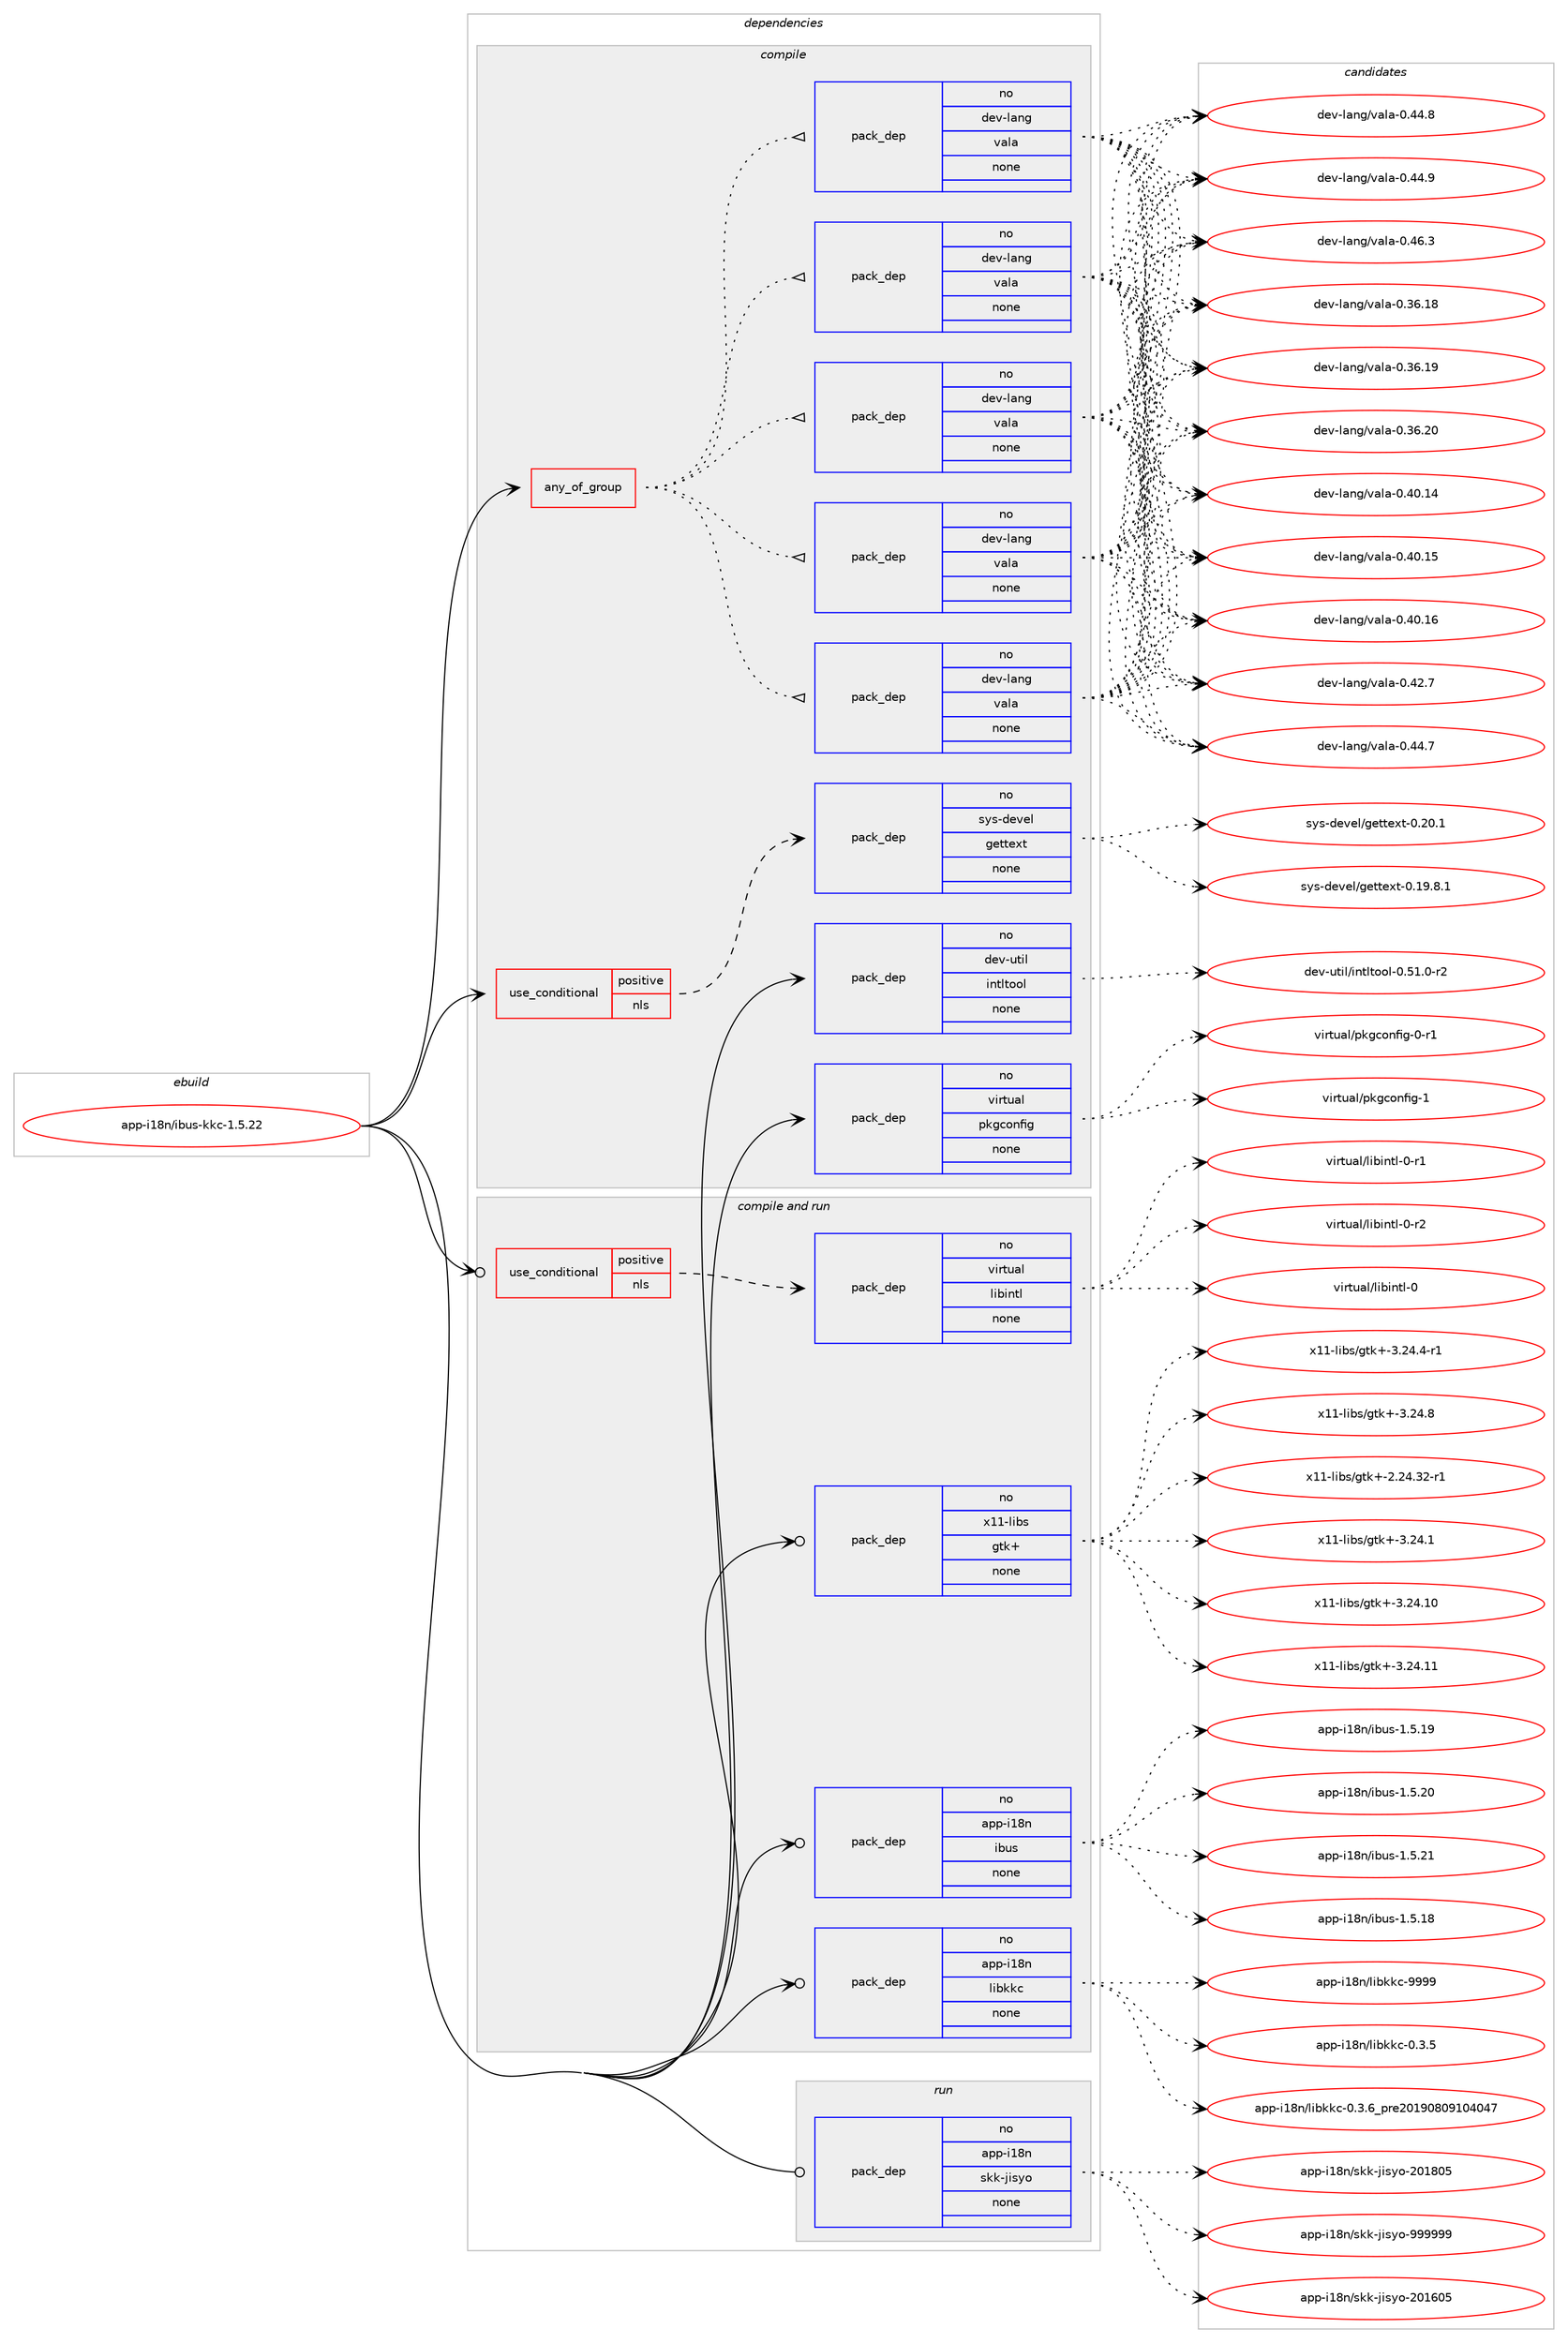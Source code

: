 digraph prolog {

# *************
# Graph options
# *************

newrank=true;
concentrate=true;
compound=true;
graph [rankdir=LR,fontname=Helvetica,fontsize=10,ranksep=1.5];#, ranksep=2.5, nodesep=0.2];
edge  [arrowhead=vee];
node  [fontname=Helvetica,fontsize=10];

# **********
# The ebuild
# **********

subgraph cluster_leftcol {
color=gray;
rank=same;
label=<<i>ebuild</i>>;
id [label="app-i18n/ibus-kkc-1.5.22", color=red, width=4, href="../app-i18n/ibus-kkc-1.5.22.svg"];
}

# ****************
# The dependencies
# ****************

subgraph cluster_midcol {
color=gray;
label=<<i>dependencies</i>>;
subgraph cluster_compile {
fillcolor="#eeeeee";
style=filled;
label=<<i>compile</i>>;
subgraph any8598 {
dependency494857 [label=<<TABLE BORDER="0" CELLBORDER="1" CELLSPACING="0" CELLPADDING="4"><TR><TD CELLPADDING="10">any_of_group</TD></TR></TABLE>>, shape=none, color=red];subgraph pack367619 {
dependency494858 [label=<<TABLE BORDER="0" CELLBORDER="1" CELLSPACING="0" CELLPADDING="4" WIDTH="220"><TR><TD ROWSPAN="6" CELLPADDING="30">pack_dep</TD></TR><TR><TD WIDTH="110">no</TD></TR><TR><TD>dev-lang</TD></TR><TR><TD>vala</TD></TR><TR><TD>none</TD></TR><TR><TD></TD></TR></TABLE>>, shape=none, color=blue];
}
dependency494857:e -> dependency494858:w [weight=20,style="dotted",arrowhead="oinv"];
subgraph pack367620 {
dependency494859 [label=<<TABLE BORDER="0" CELLBORDER="1" CELLSPACING="0" CELLPADDING="4" WIDTH="220"><TR><TD ROWSPAN="6" CELLPADDING="30">pack_dep</TD></TR><TR><TD WIDTH="110">no</TD></TR><TR><TD>dev-lang</TD></TR><TR><TD>vala</TD></TR><TR><TD>none</TD></TR><TR><TD></TD></TR></TABLE>>, shape=none, color=blue];
}
dependency494857:e -> dependency494859:w [weight=20,style="dotted",arrowhead="oinv"];
subgraph pack367621 {
dependency494860 [label=<<TABLE BORDER="0" CELLBORDER="1" CELLSPACING="0" CELLPADDING="4" WIDTH="220"><TR><TD ROWSPAN="6" CELLPADDING="30">pack_dep</TD></TR><TR><TD WIDTH="110">no</TD></TR><TR><TD>dev-lang</TD></TR><TR><TD>vala</TD></TR><TR><TD>none</TD></TR><TR><TD></TD></TR></TABLE>>, shape=none, color=blue];
}
dependency494857:e -> dependency494860:w [weight=20,style="dotted",arrowhead="oinv"];
subgraph pack367622 {
dependency494861 [label=<<TABLE BORDER="0" CELLBORDER="1" CELLSPACING="0" CELLPADDING="4" WIDTH="220"><TR><TD ROWSPAN="6" CELLPADDING="30">pack_dep</TD></TR><TR><TD WIDTH="110">no</TD></TR><TR><TD>dev-lang</TD></TR><TR><TD>vala</TD></TR><TR><TD>none</TD></TR><TR><TD></TD></TR></TABLE>>, shape=none, color=blue];
}
dependency494857:e -> dependency494861:w [weight=20,style="dotted",arrowhead="oinv"];
subgraph pack367623 {
dependency494862 [label=<<TABLE BORDER="0" CELLBORDER="1" CELLSPACING="0" CELLPADDING="4" WIDTH="220"><TR><TD ROWSPAN="6" CELLPADDING="30">pack_dep</TD></TR><TR><TD WIDTH="110">no</TD></TR><TR><TD>dev-lang</TD></TR><TR><TD>vala</TD></TR><TR><TD>none</TD></TR><TR><TD></TD></TR></TABLE>>, shape=none, color=blue];
}
dependency494857:e -> dependency494862:w [weight=20,style="dotted",arrowhead="oinv"];
}
id:e -> dependency494857:w [weight=20,style="solid",arrowhead="vee"];
subgraph cond118328 {
dependency494863 [label=<<TABLE BORDER="0" CELLBORDER="1" CELLSPACING="0" CELLPADDING="4"><TR><TD ROWSPAN="3" CELLPADDING="10">use_conditional</TD></TR><TR><TD>positive</TD></TR><TR><TD>nls</TD></TR></TABLE>>, shape=none, color=red];
subgraph pack367624 {
dependency494864 [label=<<TABLE BORDER="0" CELLBORDER="1" CELLSPACING="0" CELLPADDING="4" WIDTH="220"><TR><TD ROWSPAN="6" CELLPADDING="30">pack_dep</TD></TR><TR><TD WIDTH="110">no</TD></TR><TR><TD>sys-devel</TD></TR><TR><TD>gettext</TD></TR><TR><TD>none</TD></TR><TR><TD></TD></TR></TABLE>>, shape=none, color=blue];
}
dependency494863:e -> dependency494864:w [weight=20,style="dashed",arrowhead="vee"];
}
id:e -> dependency494863:w [weight=20,style="solid",arrowhead="vee"];
subgraph pack367625 {
dependency494865 [label=<<TABLE BORDER="0" CELLBORDER="1" CELLSPACING="0" CELLPADDING="4" WIDTH="220"><TR><TD ROWSPAN="6" CELLPADDING="30">pack_dep</TD></TR><TR><TD WIDTH="110">no</TD></TR><TR><TD>dev-util</TD></TR><TR><TD>intltool</TD></TR><TR><TD>none</TD></TR><TR><TD></TD></TR></TABLE>>, shape=none, color=blue];
}
id:e -> dependency494865:w [weight=20,style="solid",arrowhead="vee"];
subgraph pack367626 {
dependency494866 [label=<<TABLE BORDER="0" CELLBORDER="1" CELLSPACING="0" CELLPADDING="4" WIDTH="220"><TR><TD ROWSPAN="6" CELLPADDING="30">pack_dep</TD></TR><TR><TD WIDTH="110">no</TD></TR><TR><TD>virtual</TD></TR><TR><TD>pkgconfig</TD></TR><TR><TD>none</TD></TR><TR><TD></TD></TR></TABLE>>, shape=none, color=blue];
}
id:e -> dependency494866:w [weight=20,style="solid",arrowhead="vee"];
}
subgraph cluster_compileandrun {
fillcolor="#eeeeee";
style=filled;
label=<<i>compile and run</i>>;
subgraph cond118329 {
dependency494867 [label=<<TABLE BORDER="0" CELLBORDER="1" CELLSPACING="0" CELLPADDING="4"><TR><TD ROWSPAN="3" CELLPADDING="10">use_conditional</TD></TR><TR><TD>positive</TD></TR><TR><TD>nls</TD></TR></TABLE>>, shape=none, color=red];
subgraph pack367627 {
dependency494868 [label=<<TABLE BORDER="0" CELLBORDER="1" CELLSPACING="0" CELLPADDING="4" WIDTH="220"><TR><TD ROWSPAN="6" CELLPADDING="30">pack_dep</TD></TR><TR><TD WIDTH="110">no</TD></TR><TR><TD>virtual</TD></TR><TR><TD>libintl</TD></TR><TR><TD>none</TD></TR><TR><TD></TD></TR></TABLE>>, shape=none, color=blue];
}
dependency494867:e -> dependency494868:w [weight=20,style="dashed",arrowhead="vee"];
}
id:e -> dependency494867:w [weight=20,style="solid",arrowhead="odotvee"];
subgraph pack367628 {
dependency494869 [label=<<TABLE BORDER="0" CELLBORDER="1" CELLSPACING="0" CELLPADDING="4" WIDTH="220"><TR><TD ROWSPAN="6" CELLPADDING="30">pack_dep</TD></TR><TR><TD WIDTH="110">no</TD></TR><TR><TD>app-i18n</TD></TR><TR><TD>ibus</TD></TR><TR><TD>none</TD></TR><TR><TD></TD></TR></TABLE>>, shape=none, color=blue];
}
id:e -> dependency494869:w [weight=20,style="solid",arrowhead="odotvee"];
subgraph pack367629 {
dependency494870 [label=<<TABLE BORDER="0" CELLBORDER="1" CELLSPACING="0" CELLPADDING="4" WIDTH="220"><TR><TD ROWSPAN="6" CELLPADDING="30">pack_dep</TD></TR><TR><TD WIDTH="110">no</TD></TR><TR><TD>app-i18n</TD></TR><TR><TD>libkkc</TD></TR><TR><TD>none</TD></TR><TR><TD></TD></TR></TABLE>>, shape=none, color=blue];
}
id:e -> dependency494870:w [weight=20,style="solid",arrowhead="odotvee"];
subgraph pack367630 {
dependency494871 [label=<<TABLE BORDER="0" CELLBORDER="1" CELLSPACING="0" CELLPADDING="4" WIDTH="220"><TR><TD ROWSPAN="6" CELLPADDING="30">pack_dep</TD></TR><TR><TD WIDTH="110">no</TD></TR><TR><TD>x11-libs</TD></TR><TR><TD>gtk+</TD></TR><TR><TD>none</TD></TR><TR><TD></TD></TR></TABLE>>, shape=none, color=blue];
}
id:e -> dependency494871:w [weight=20,style="solid",arrowhead="odotvee"];
}
subgraph cluster_run {
fillcolor="#eeeeee";
style=filled;
label=<<i>run</i>>;
subgraph pack367631 {
dependency494872 [label=<<TABLE BORDER="0" CELLBORDER="1" CELLSPACING="0" CELLPADDING="4" WIDTH="220"><TR><TD ROWSPAN="6" CELLPADDING="30">pack_dep</TD></TR><TR><TD WIDTH="110">no</TD></TR><TR><TD>app-i18n</TD></TR><TR><TD>skk-jisyo</TD></TR><TR><TD>none</TD></TR><TR><TD></TD></TR></TABLE>>, shape=none, color=blue];
}
id:e -> dependency494872:w [weight=20,style="solid",arrowhead="odot"];
}
}

# **************
# The candidates
# **************

subgraph cluster_choices {
rank=same;
color=gray;
label=<<i>candidates</i>>;

subgraph choice367619 {
color=black;
nodesep=1;
choice10010111845108971101034711897108974548465154464956 [label="dev-lang/vala-0.36.18", color=red, width=4,href="../dev-lang/vala-0.36.18.svg"];
choice10010111845108971101034711897108974548465154464957 [label="dev-lang/vala-0.36.19", color=red, width=4,href="../dev-lang/vala-0.36.19.svg"];
choice10010111845108971101034711897108974548465154465048 [label="dev-lang/vala-0.36.20", color=red, width=4,href="../dev-lang/vala-0.36.20.svg"];
choice10010111845108971101034711897108974548465248464952 [label="dev-lang/vala-0.40.14", color=red, width=4,href="../dev-lang/vala-0.40.14.svg"];
choice10010111845108971101034711897108974548465248464953 [label="dev-lang/vala-0.40.15", color=red, width=4,href="../dev-lang/vala-0.40.15.svg"];
choice10010111845108971101034711897108974548465248464954 [label="dev-lang/vala-0.40.16", color=red, width=4,href="../dev-lang/vala-0.40.16.svg"];
choice100101118451089711010347118971089745484652504655 [label="dev-lang/vala-0.42.7", color=red, width=4,href="../dev-lang/vala-0.42.7.svg"];
choice100101118451089711010347118971089745484652524655 [label="dev-lang/vala-0.44.7", color=red, width=4,href="../dev-lang/vala-0.44.7.svg"];
choice100101118451089711010347118971089745484652524656 [label="dev-lang/vala-0.44.8", color=red, width=4,href="../dev-lang/vala-0.44.8.svg"];
choice100101118451089711010347118971089745484652524657 [label="dev-lang/vala-0.44.9", color=red, width=4,href="../dev-lang/vala-0.44.9.svg"];
choice100101118451089711010347118971089745484652544651 [label="dev-lang/vala-0.46.3", color=red, width=4,href="../dev-lang/vala-0.46.3.svg"];
dependency494858:e -> choice10010111845108971101034711897108974548465154464956:w [style=dotted,weight="100"];
dependency494858:e -> choice10010111845108971101034711897108974548465154464957:w [style=dotted,weight="100"];
dependency494858:e -> choice10010111845108971101034711897108974548465154465048:w [style=dotted,weight="100"];
dependency494858:e -> choice10010111845108971101034711897108974548465248464952:w [style=dotted,weight="100"];
dependency494858:e -> choice10010111845108971101034711897108974548465248464953:w [style=dotted,weight="100"];
dependency494858:e -> choice10010111845108971101034711897108974548465248464954:w [style=dotted,weight="100"];
dependency494858:e -> choice100101118451089711010347118971089745484652504655:w [style=dotted,weight="100"];
dependency494858:e -> choice100101118451089711010347118971089745484652524655:w [style=dotted,weight="100"];
dependency494858:e -> choice100101118451089711010347118971089745484652524656:w [style=dotted,weight="100"];
dependency494858:e -> choice100101118451089711010347118971089745484652524657:w [style=dotted,weight="100"];
dependency494858:e -> choice100101118451089711010347118971089745484652544651:w [style=dotted,weight="100"];
}
subgraph choice367620 {
color=black;
nodesep=1;
choice10010111845108971101034711897108974548465154464956 [label="dev-lang/vala-0.36.18", color=red, width=4,href="../dev-lang/vala-0.36.18.svg"];
choice10010111845108971101034711897108974548465154464957 [label="dev-lang/vala-0.36.19", color=red, width=4,href="../dev-lang/vala-0.36.19.svg"];
choice10010111845108971101034711897108974548465154465048 [label="dev-lang/vala-0.36.20", color=red, width=4,href="../dev-lang/vala-0.36.20.svg"];
choice10010111845108971101034711897108974548465248464952 [label="dev-lang/vala-0.40.14", color=red, width=4,href="../dev-lang/vala-0.40.14.svg"];
choice10010111845108971101034711897108974548465248464953 [label="dev-lang/vala-0.40.15", color=red, width=4,href="../dev-lang/vala-0.40.15.svg"];
choice10010111845108971101034711897108974548465248464954 [label="dev-lang/vala-0.40.16", color=red, width=4,href="../dev-lang/vala-0.40.16.svg"];
choice100101118451089711010347118971089745484652504655 [label="dev-lang/vala-0.42.7", color=red, width=4,href="../dev-lang/vala-0.42.7.svg"];
choice100101118451089711010347118971089745484652524655 [label="dev-lang/vala-0.44.7", color=red, width=4,href="../dev-lang/vala-0.44.7.svg"];
choice100101118451089711010347118971089745484652524656 [label="dev-lang/vala-0.44.8", color=red, width=4,href="../dev-lang/vala-0.44.8.svg"];
choice100101118451089711010347118971089745484652524657 [label="dev-lang/vala-0.44.9", color=red, width=4,href="../dev-lang/vala-0.44.9.svg"];
choice100101118451089711010347118971089745484652544651 [label="dev-lang/vala-0.46.3", color=red, width=4,href="../dev-lang/vala-0.46.3.svg"];
dependency494859:e -> choice10010111845108971101034711897108974548465154464956:w [style=dotted,weight="100"];
dependency494859:e -> choice10010111845108971101034711897108974548465154464957:w [style=dotted,weight="100"];
dependency494859:e -> choice10010111845108971101034711897108974548465154465048:w [style=dotted,weight="100"];
dependency494859:e -> choice10010111845108971101034711897108974548465248464952:w [style=dotted,weight="100"];
dependency494859:e -> choice10010111845108971101034711897108974548465248464953:w [style=dotted,weight="100"];
dependency494859:e -> choice10010111845108971101034711897108974548465248464954:w [style=dotted,weight="100"];
dependency494859:e -> choice100101118451089711010347118971089745484652504655:w [style=dotted,weight="100"];
dependency494859:e -> choice100101118451089711010347118971089745484652524655:w [style=dotted,weight="100"];
dependency494859:e -> choice100101118451089711010347118971089745484652524656:w [style=dotted,weight="100"];
dependency494859:e -> choice100101118451089711010347118971089745484652524657:w [style=dotted,weight="100"];
dependency494859:e -> choice100101118451089711010347118971089745484652544651:w [style=dotted,weight="100"];
}
subgraph choice367621 {
color=black;
nodesep=1;
choice10010111845108971101034711897108974548465154464956 [label="dev-lang/vala-0.36.18", color=red, width=4,href="../dev-lang/vala-0.36.18.svg"];
choice10010111845108971101034711897108974548465154464957 [label="dev-lang/vala-0.36.19", color=red, width=4,href="../dev-lang/vala-0.36.19.svg"];
choice10010111845108971101034711897108974548465154465048 [label="dev-lang/vala-0.36.20", color=red, width=4,href="../dev-lang/vala-0.36.20.svg"];
choice10010111845108971101034711897108974548465248464952 [label="dev-lang/vala-0.40.14", color=red, width=4,href="../dev-lang/vala-0.40.14.svg"];
choice10010111845108971101034711897108974548465248464953 [label="dev-lang/vala-0.40.15", color=red, width=4,href="../dev-lang/vala-0.40.15.svg"];
choice10010111845108971101034711897108974548465248464954 [label="dev-lang/vala-0.40.16", color=red, width=4,href="../dev-lang/vala-0.40.16.svg"];
choice100101118451089711010347118971089745484652504655 [label="dev-lang/vala-0.42.7", color=red, width=4,href="../dev-lang/vala-0.42.7.svg"];
choice100101118451089711010347118971089745484652524655 [label="dev-lang/vala-0.44.7", color=red, width=4,href="../dev-lang/vala-0.44.7.svg"];
choice100101118451089711010347118971089745484652524656 [label="dev-lang/vala-0.44.8", color=red, width=4,href="../dev-lang/vala-0.44.8.svg"];
choice100101118451089711010347118971089745484652524657 [label="dev-lang/vala-0.44.9", color=red, width=4,href="../dev-lang/vala-0.44.9.svg"];
choice100101118451089711010347118971089745484652544651 [label="dev-lang/vala-0.46.3", color=red, width=4,href="../dev-lang/vala-0.46.3.svg"];
dependency494860:e -> choice10010111845108971101034711897108974548465154464956:w [style=dotted,weight="100"];
dependency494860:e -> choice10010111845108971101034711897108974548465154464957:w [style=dotted,weight="100"];
dependency494860:e -> choice10010111845108971101034711897108974548465154465048:w [style=dotted,weight="100"];
dependency494860:e -> choice10010111845108971101034711897108974548465248464952:w [style=dotted,weight="100"];
dependency494860:e -> choice10010111845108971101034711897108974548465248464953:w [style=dotted,weight="100"];
dependency494860:e -> choice10010111845108971101034711897108974548465248464954:w [style=dotted,weight="100"];
dependency494860:e -> choice100101118451089711010347118971089745484652504655:w [style=dotted,weight="100"];
dependency494860:e -> choice100101118451089711010347118971089745484652524655:w [style=dotted,weight="100"];
dependency494860:e -> choice100101118451089711010347118971089745484652524656:w [style=dotted,weight="100"];
dependency494860:e -> choice100101118451089711010347118971089745484652524657:w [style=dotted,weight="100"];
dependency494860:e -> choice100101118451089711010347118971089745484652544651:w [style=dotted,weight="100"];
}
subgraph choice367622 {
color=black;
nodesep=1;
choice10010111845108971101034711897108974548465154464956 [label="dev-lang/vala-0.36.18", color=red, width=4,href="../dev-lang/vala-0.36.18.svg"];
choice10010111845108971101034711897108974548465154464957 [label="dev-lang/vala-0.36.19", color=red, width=4,href="../dev-lang/vala-0.36.19.svg"];
choice10010111845108971101034711897108974548465154465048 [label="dev-lang/vala-0.36.20", color=red, width=4,href="../dev-lang/vala-0.36.20.svg"];
choice10010111845108971101034711897108974548465248464952 [label="dev-lang/vala-0.40.14", color=red, width=4,href="../dev-lang/vala-0.40.14.svg"];
choice10010111845108971101034711897108974548465248464953 [label="dev-lang/vala-0.40.15", color=red, width=4,href="../dev-lang/vala-0.40.15.svg"];
choice10010111845108971101034711897108974548465248464954 [label="dev-lang/vala-0.40.16", color=red, width=4,href="../dev-lang/vala-0.40.16.svg"];
choice100101118451089711010347118971089745484652504655 [label="dev-lang/vala-0.42.7", color=red, width=4,href="../dev-lang/vala-0.42.7.svg"];
choice100101118451089711010347118971089745484652524655 [label="dev-lang/vala-0.44.7", color=red, width=4,href="../dev-lang/vala-0.44.7.svg"];
choice100101118451089711010347118971089745484652524656 [label="dev-lang/vala-0.44.8", color=red, width=4,href="../dev-lang/vala-0.44.8.svg"];
choice100101118451089711010347118971089745484652524657 [label="dev-lang/vala-0.44.9", color=red, width=4,href="../dev-lang/vala-0.44.9.svg"];
choice100101118451089711010347118971089745484652544651 [label="dev-lang/vala-0.46.3", color=red, width=4,href="../dev-lang/vala-0.46.3.svg"];
dependency494861:e -> choice10010111845108971101034711897108974548465154464956:w [style=dotted,weight="100"];
dependency494861:e -> choice10010111845108971101034711897108974548465154464957:w [style=dotted,weight="100"];
dependency494861:e -> choice10010111845108971101034711897108974548465154465048:w [style=dotted,weight="100"];
dependency494861:e -> choice10010111845108971101034711897108974548465248464952:w [style=dotted,weight="100"];
dependency494861:e -> choice10010111845108971101034711897108974548465248464953:w [style=dotted,weight="100"];
dependency494861:e -> choice10010111845108971101034711897108974548465248464954:w [style=dotted,weight="100"];
dependency494861:e -> choice100101118451089711010347118971089745484652504655:w [style=dotted,weight="100"];
dependency494861:e -> choice100101118451089711010347118971089745484652524655:w [style=dotted,weight="100"];
dependency494861:e -> choice100101118451089711010347118971089745484652524656:w [style=dotted,weight="100"];
dependency494861:e -> choice100101118451089711010347118971089745484652524657:w [style=dotted,weight="100"];
dependency494861:e -> choice100101118451089711010347118971089745484652544651:w [style=dotted,weight="100"];
}
subgraph choice367623 {
color=black;
nodesep=1;
choice10010111845108971101034711897108974548465154464956 [label="dev-lang/vala-0.36.18", color=red, width=4,href="../dev-lang/vala-0.36.18.svg"];
choice10010111845108971101034711897108974548465154464957 [label="dev-lang/vala-0.36.19", color=red, width=4,href="../dev-lang/vala-0.36.19.svg"];
choice10010111845108971101034711897108974548465154465048 [label="dev-lang/vala-0.36.20", color=red, width=4,href="../dev-lang/vala-0.36.20.svg"];
choice10010111845108971101034711897108974548465248464952 [label="dev-lang/vala-0.40.14", color=red, width=4,href="../dev-lang/vala-0.40.14.svg"];
choice10010111845108971101034711897108974548465248464953 [label="dev-lang/vala-0.40.15", color=red, width=4,href="../dev-lang/vala-0.40.15.svg"];
choice10010111845108971101034711897108974548465248464954 [label="dev-lang/vala-0.40.16", color=red, width=4,href="../dev-lang/vala-0.40.16.svg"];
choice100101118451089711010347118971089745484652504655 [label="dev-lang/vala-0.42.7", color=red, width=4,href="../dev-lang/vala-0.42.7.svg"];
choice100101118451089711010347118971089745484652524655 [label="dev-lang/vala-0.44.7", color=red, width=4,href="../dev-lang/vala-0.44.7.svg"];
choice100101118451089711010347118971089745484652524656 [label="dev-lang/vala-0.44.8", color=red, width=4,href="../dev-lang/vala-0.44.8.svg"];
choice100101118451089711010347118971089745484652524657 [label="dev-lang/vala-0.44.9", color=red, width=4,href="../dev-lang/vala-0.44.9.svg"];
choice100101118451089711010347118971089745484652544651 [label="dev-lang/vala-0.46.3", color=red, width=4,href="../dev-lang/vala-0.46.3.svg"];
dependency494862:e -> choice10010111845108971101034711897108974548465154464956:w [style=dotted,weight="100"];
dependency494862:e -> choice10010111845108971101034711897108974548465154464957:w [style=dotted,weight="100"];
dependency494862:e -> choice10010111845108971101034711897108974548465154465048:w [style=dotted,weight="100"];
dependency494862:e -> choice10010111845108971101034711897108974548465248464952:w [style=dotted,weight="100"];
dependency494862:e -> choice10010111845108971101034711897108974548465248464953:w [style=dotted,weight="100"];
dependency494862:e -> choice10010111845108971101034711897108974548465248464954:w [style=dotted,weight="100"];
dependency494862:e -> choice100101118451089711010347118971089745484652504655:w [style=dotted,weight="100"];
dependency494862:e -> choice100101118451089711010347118971089745484652524655:w [style=dotted,weight="100"];
dependency494862:e -> choice100101118451089711010347118971089745484652524656:w [style=dotted,weight="100"];
dependency494862:e -> choice100101118451089711010347118971089745484652524657:w [style=dotted,weight="100"];
dependency494862:e -> choice100101118451089711010347118971089745484652544651:w [style=dotted,weight="100"];
}
subgraph choice367624 {
color=black;
nodesep=1;
choice1151211154510010111810110847103101116116101120116454846495746564649 [label="sys-devel/gettext-0.19.8.1", color=red, width=4,href="../sys-devel/gettext-0.19.8.1.svg"];
choice115121115451001011181011084710310111611610112011645484650484649 [label="sys-devel/gettext-0.20.1", color=red, width=4,href="../sys-devel/gettext-0.20.1.svg"];
dependency494864:e -> choice1151211154510010111810110847103101116116101120116454846495746564649:w [style=dotted,weight="100"];
dependency494864:e -> choice115121115451001011181011084710310111611610112011645484650484649:w [style=dotted,weight="100"];
}
subgraph choice367625 {
color=black;
nodesep=1;
choice1001011184511711610510847105110116108116111111108454846534946484511450 [label="dev-util/intltool-0.51.0-r2", color=red, width=4,href="../dev-util/intltool-0.51.0-r2.svg"];
dependency494865:e -> choice1001011184511711610510847105110116108116111111108454846534946484511450:w [style=dotted,weight="100"];
}
subgraph choice367626 {
color=black;
nodesep=1;
choice11810511411611797108471121071039911111010210510345484511449 [label="virtual/pkgconfig-0-r1", color=red, width=4,href="../virtual/pkgconfig-0-r1.svg"];
choice1181051141161179710847112107103991111101021051034549 [label="virtual/pkgconfig-1", color=red, width=4,href="../virtual/pkgconfig-1.svg"];
dependency494866:e -> choice11810511411611797108471121071039911111010210510345484511449:w [style=dotted,weight="100"];
dependency494866:e -> choice1181051141161179710847112107103991111101021051034549:w [style=dotted,weight="100"];
}
subgraph choice367627 {
color=black;
nodesep=1;
choice1181051141161179710847108105981051101161084548 [label="virtual/libintl-0", color=red, width=4,href="../virtual/libintl-0.svg"];
choice11810511411611797108471081059810511011610845484511449 [label="virtual/libintl-0-r1", color=red, width=4,href="../virtual/libintl-0-r1.svg"];
choice11810511411611797108471081059810511011610845484511450 [label="virtual/libintl-0-r2", color=red, width=4,href="../virtual/libintl-0-r2.svg"];
dependency494868:e -> choice1181051141161179710847108105981051101161084548:w [style=dotted,weight="100"];
dependency494868:e -> choice11810511411611797108471081059810511011610845484511449:w [style=dotted,weight="100"];
dependency494868:e -> choice11810511411611797108471081059810511011610845484511450:w [style=dotted,weight="100"];
}
subgraph choice367628 {
color=black;
nodesep=1;
choice97112112451054956110471059811711545494653464956 [label="app-i18n/ibus-1.5.18", color=red, width=4,href="../app-i18n/ibus-1.5.18.svg"];
choice97112112451054956110471059811711545494653464957 [label="app-i18n/ibus-1.5.19", color=red, width=4,href="../app-i18n/ibus-1.5.19.svg"];
choice97112112451054956110471059811711545494653465048 [label="app-i18n/ibus-1.5.20", color=red, width=4,href="../app-i18n/ibus-1.5.20.svg"];
choice97112112451054956110471059811711545494653465049 [label="app-i18n/ibus-1.5.21", color=red, width=4,href="../app-i18n/ibus-1.5.21.svg"];
dependency494869:e -> choice97112112451054956110471059811711545494653464956:w [style=dotted,weight="100"];
dependency494869:e -> choice97112112451054956110471059811711545494653464957:w [style=dotted,weight="100"];
dependency494869:e -> choice97112112451054956110471059811711545494653465048:w [style=dotted,weight="100"];
dependency494869:e -> choice97112112451054956110471059811711545494653465049:w [style=dotted,weight="100"];
}
subgraph choice367629 {
color=black;
nodesep=1;
choice97112112451054956110471081059810710799454846514653 [label="app-i18n/libkkc-0.3.5", color=red, width=4,href="../app-i18n/libkkc-0.3.5.svg"];
choice97112112451054956110471081059810710799454846514654951121141015048495748564857494852485255 [label="app-i18n/libkkc-0.3.6_pre20190809104047", color=red, width=4,href="../app-i18n/libkkc-0.3.6_pre20190809104047.svg"];
choice971121124510549561104710810598107107994557575757 [label="app-i18n/libkkc-9999", color=red, width=4,href="../app-i18n/libkkc-9999.svg"];
dependency494870:e -> choice97112112451054956110471081059810710799454846514653:w [style=dotted,weight="100"];
dependency494870:e -> choice97112112451054956110471081059810710799454846514654951121141015048495748564857494852485255:w [style=dotted,weight="100"];
dependency494870:e -> choice971121124510549561104710810598107107994557575757:w [style=dotted,weight="100"];
}
subgraph choice367630 {
color=black;
nodesep=1;
choice12049494510810598115471031161074345504650524651504511449 [label="x11-libs/gtk+-2.24.32-r1", color=red, width=4,href="../x11-libs/gtk+-2.24.32-r1.svg"];
choice12049494510810598115471031161074345514650524649 [label="x11-libs/gtk+-3.24.1", color=red, width=4,href="../x11-libs/gtk+-3.24.1.svg"];
choice1204949451081059811547103116107434551465052464948 [label="x11-libs/gtk+-3.24.10", color=red, width=4,href="../x11-libs/gtk+-3.24.10.svg"];
choice1204949451081059811547103116107434551465052464949 [label="x11-libs/gtk+-3.24.11", color=red, width=4,href="../x11-libs/gtk+-3.24.11.svg"];
choice120494945108105981154710311610743455146505246524511449 [label="x11-libs/gtk+-3.24.4-r1", color=red, width=4,href="../x11-libs/gtk+-3.24.4-r1.svg"];
choice12049494510810598115471031161074345514650524656 [label="x11-libs/gtk+-3.24.8", color=red, width=4,href="../x11-libs/gtk+-3.24.8.svg"];
dependency494871:e -> choice12049494510810598115471031161074345504650524651504511449:w [style=dotted,weight="100"];
dependency494871:e -> choice12049494510810598115471031161074345514650524649:w [style=dotted,weight="100"];
dependency494871:e -> choice1204949451081059811547103116107434551465052464948:w [style=dotted,weight="100"];
dependency494871:e -> choice1204949451081059811547103116107434551465052464949:w [style=dotted,weight="100"];
dependency494871:e -> choice120494945108105981154710311610743455146505246524511449:w [style=dotted,weight="100"];
dependency494871:e -> choice12049494510810598115471031161074345514650524656:w [style=dotted,weight="100"];
}
subgraph choice367631 {
color=black;
nodesep=1;
choice97112112451054956110471151071074510610511512111145504849544853 [label="app-i18n/skk-jisyo-201605", color=red, width=4,href="../app-i18n/skk-jisyo-201605.svg"];
choice97112112451054956110471151071074510610511512111145504849564853 [label="app-i18n/skk-jisyo-201805", color=red, width=4,href="../app-i18n/skk-jisyo-201805.svg"];
choice97112112451054956110471151071074510610511512111145575757575757 [label="app-i18n/skk-jisyo-999999", color=red, width=4,href="../app-i18n/skk-jisyo-999999.svg"];
dependency494872:e -> choice97112112451054956110471151071074510610511512111145504849544853:w [style=dotted,weight="100"];
dependency494872:e -> choice97112112451054956110471151071074510610511512111145504849564853:w [style=dotted,weight="100"];
dependency494872:e -> choice97112112451054956110471151071074510610511512111145575757575757:w [style=dotted,weight="100"];
}
}

}
